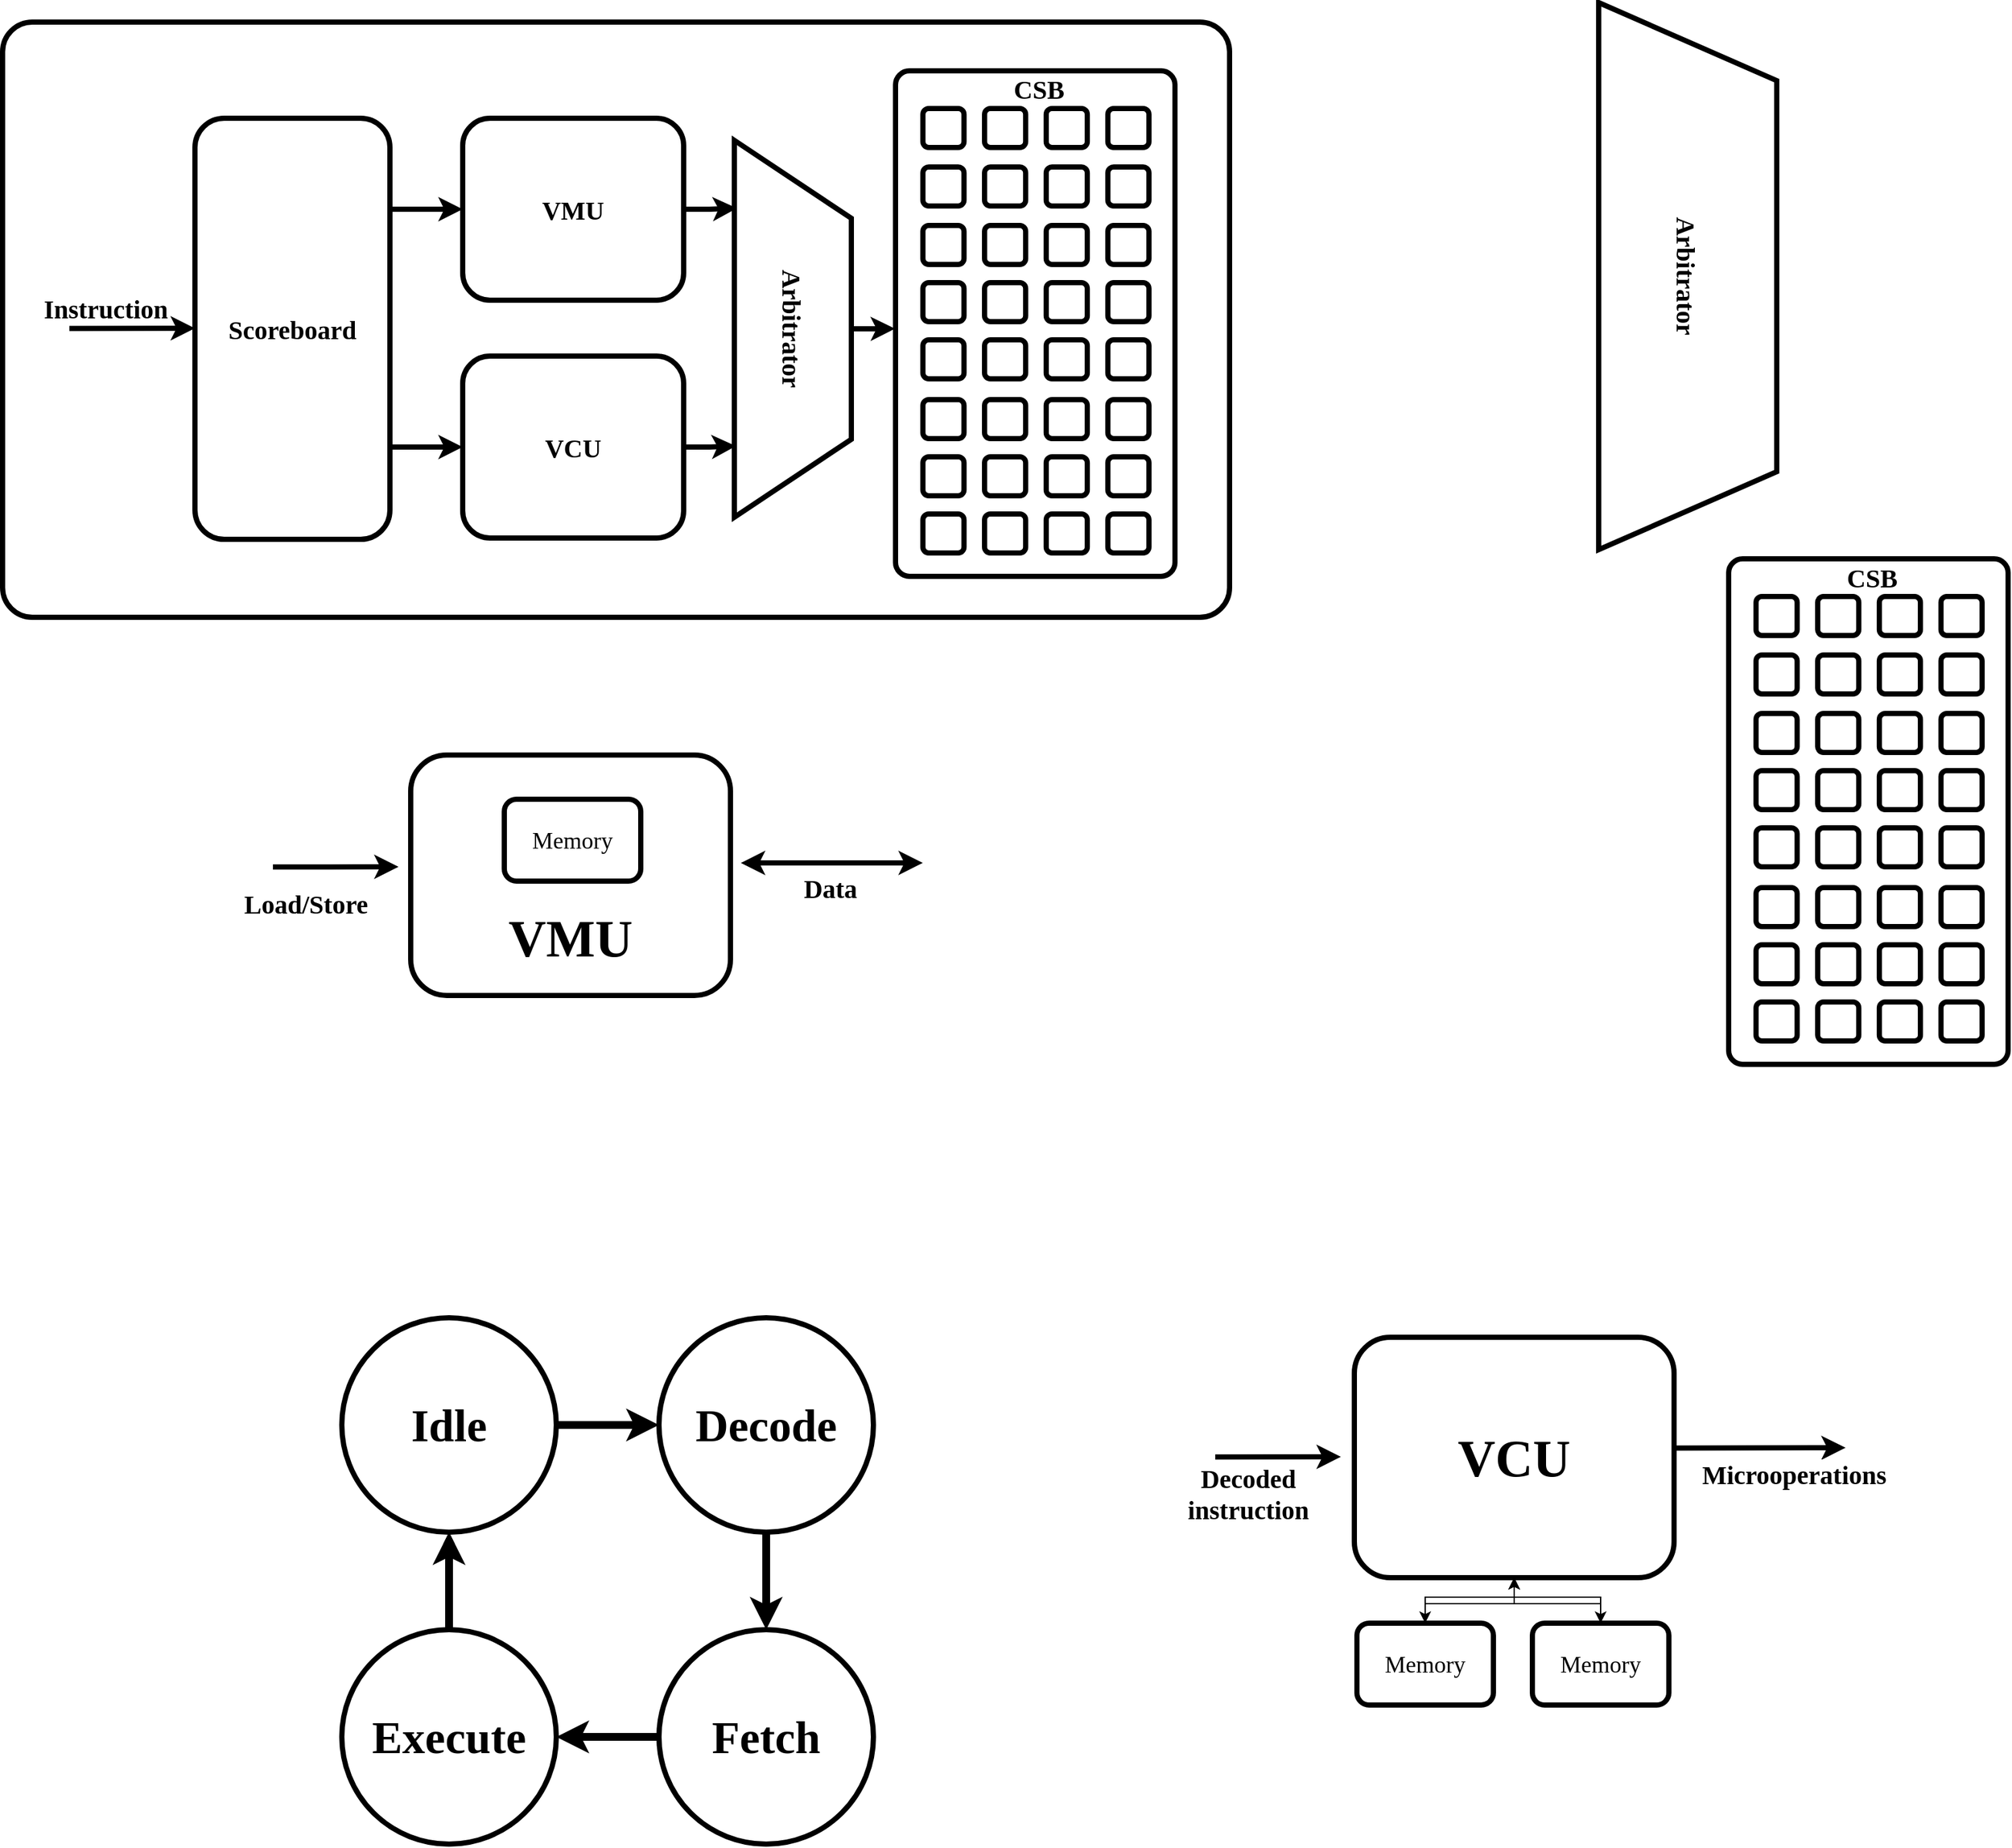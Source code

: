 <mxfile version="21.6.6" type="github">
  <diagram name="Page-1" id="01P2BAcGrZNdCIUBJ1gP">
    <mxGraphModel dx="1459" dy="805" grid="1" gridSize="5" guides="1" tooltips="1" connect="1" arrows="1" fold="1" page="1" pageScale="1" pageWidth="850" pageHeight="1100" math="0" shadow="0">
      <root>
        <mxCell id="0" />
        <mxCell id="1" parent="0" />
        <mxCell id="z2O95b-8UDkkQNOVp0Xu-1" value="" style="rounded=1;whiteSpace=wrap;html=1;fillColor=none;arcSize=5;fontFamily=Comic Sans MS;fontSize=20;labelBorderColor=none;strokeWidth=4;fontStyle=1" parent="1" vertex="1">
          <mxGeometry x="112" y="263" width="944" height="458" as="geometry" />
        </mxCell>
        <mxCell id="z2O95b-8UDkkQNOVp0Xu-12" style="edgeStyle=orthogonalEdgeStyle;rounded=0;orthogonalLoop=1;jettySize=auto;html=1;fontFamily=Comic Sans MS;fontSize=20;entryX=-0.002;entryY=0.51;entryDx=0;entryDy=0;entryPerimeter=0;labelBorderColor=none;strokeWidth=4;fontStyle=1" parent="1" source="z2O95b-8UDkkQNOVp0Xu-3" target="z2O95b-8UDkkQNOVp0Xu-2" edge="1">
          <mxGeometry relative="1" as="geometry" />
        </mxCell>
        <mxCell id="z2O95b-8UDkkQNOVp0Xu-3" value="Arbitrator" style="shape=trapezoid;perimeter=trapezoidPerimeter;whiteSpace=wrap;html=1;fixedSize=1;rotation=90;size=60;fontSize=20;fontFamily=Comic Sans MS;labelBorderColor=none;strokeWidth=4;fontStyle=1" parent="1" vertex="1">
          <mxGeometry x="575" y="454" width="290" height="90" as="geometry" />
        </mxCell>
        <mxCell id="z2O95b-8UDkkQNOVp0Xu-53" style="edgeStyle=orthogonalEdgeStyle;rounded=0;orthogonalLoop=1;jettySize=auto;html=1;entryX=0.18;entryY=0.977;entryDx=0;entryDy=0;entryPerimeter=0;fontFamily=Comic Sans MS;fontSize=20;labelBorderColor=none;strokeWidth=4;fontStyle=1" parent="1" source="z2O95b-8UDkkQNOVp0Xu-4" target="z2O95b-8UDkkQNOVp0Xu-3" edge="1">
          <mxGeometry relative="1" as="geometry" />
        </mxCell>
        <mxCell id="z2O95b-8UDkkQNOVp0Xu-4" value="VMU" style="rounded=1;whiteSpace=wrap;html=1;fontSize=20;fontFamily=Comic Sans MS;labelBorderColor=none;strokeWidth=4;fontStyle=1" parent="1" vertex="1">
          <mxGeometry x="466" y="337" width="170" height="140" as="geometry" />
        </mxCell>
        <mxCell id="z2O95b-8UDkkQNOVp0Xu-56" style="edgeStyle=orthogonalEdgeStyle;rounded=0;orthogonalLoop=1;jettySize=auto;html=1;entryX=0;entryY=0.5;entryDx=0;entryDy=0;exitX=0.997;exitY=0.216;exitDx=0;exitDy=0;exitPerimeter=0;fontFamily=Comic Sans MS;fontSize=20;labelBorderColor=none;strokeWidth=4;fontStyle=1" parent="1" source="z2O95b-8UDkkQNOVp0Xu-6" target="z2O95b-8UDkkQNOVp0Xu-4" edge="1">
          <mxGeometry relative="1" as="geometry" />
        </mxCell>
        <mxCell id="z2O95b-8UDkkQNOVp0Xu-57" style="edgeStyle=orthogonalEdgeStyle;rounded=0;orthogonalLoop=1;jettySize=auto;html=1;entryX=0;entryY=0.5;entryDx=0;entryDy=0;exitX=1.003;exitY=0.781;exitDx=0;exitDy=0;exitPerimeter=0;fontFamily=Comic Sans MS;fontSize=20;labelBorderColor=none;strokeWidth=4;fontStyle=1" parent="1" source="z2O95b-8UDkkQNOVp0Xu-6" target="z2O95b-8UDkkQNOVp0Xu-8" edge="1">
          <mxGeometry relative="1" as="geometry" />
        </mxCell>
        <mxCell id="z2O95b-8UDkkQNOVp0Xu-6" value="Scoreboard" style="rounded=1;whiteSpace=wrap;html=1;fontSize=20;fontFamily=Comic Sans MS;labelBorderColor=none;strokeWidth=4;fontStyle=1" parent="1" vertex="1">
          <mxGeometry x="260" y="337" width="150" height="324" as="geometry" />
        </mxCell>
        <mxCell id="z2O95b-8UDkkQNOVp0Xu-54" style="edgeStyle=orthogonalEdgeStyle;rounded=0;orthogonalLoop=1;jettySize=auto;html=1;entryX=0.811;entryY=0.986;entryDx=0;entryDy=0;entryPerimeter=0;fontFamily=Comic Sans MS;fontSize=20;labelBorderColor=none;strokeWidth=4;fontStyle=1" parent="1" source="z2O95b-8UDkkQNOVp0Xu-8" target="z2O95b-8UDkkQNOVp0Xu-3" edge="1">
          <mxGeometry relative="1" as="geometry" />
        </mxCell>
        <mxCell id="z2O95b-8UDkkQNOVp0Xu-8" value="VCU" style="rounded=1;whiteSpace=wrap;html=1;fontSize=20;fontFamily=Comic Sans MS;labelBorderColor=none;strokeWidth=4;fontStyle=1" parent="1" vertex="1">
          <mxGeometry x="466" y="520" width="170" height="140" as="geometry" />
        </mxCell>
        <mxCell id="z2O95b-8UDkkQNOVp0Xu-47" value="" style="group;fontFamily=Comic Sans MS;fontSize=20;labelBorderColor=none;fontStyle=1" parent="1" vertex="1" connectable="0">
          <mxGeometry x="799" y="304.5" width="215" height="389" as="geometry" />
        </mxCell>
        <mxCell id="z2O95b-8UDkkQNOVp0Xu-2" value="" style="rounded=1;whiteSpace=wrap;html=1;fontSize=20;fontFamily=Comic Sans MS;arcSize=5;labelBorderColor=none;strokeWidth=4;fontStyle=1" parent="z2O95b-8UDkkQNOVp0Xu-47" vertex="1">
          <mxGeometry y="-4" width="215" height="389" as="geometry" />
        </mxCell>
        <mxCell id="z2O95b-8UDkkQNOVp0Xu-15" value="" style="rounded=1;whiteSpace=wrap;html=1;fontFamily=Comic Sans MS;fontSize=20;labelBorderColor=none;strokeWidth=4;fontStyle=1" parent="z2O95b-8UDkkQNOVp0Xu-47" vertex="1">
          <mxGeometry x="21.078" y="25" width="31.618" height="30" as="geometry" />
        </mxCell>
        <mxCell id="z2O95b-8UDkkQNOVp0Xu-16" value="" style="rounded=1;whiteSpace=wrap;html=1;fontFamily=Comic Sans MS;fontSize=20;labelBorderColor=none;strokeWidth=4;fontStyle=1" parent="z2O95b-8UDkkQNOVp0Xu-47" vertex="1">
          <mxGeometry x="68.505" y="25" width="31.618" height="30" as="geometry" />
        </mxCell>
        <mxCell id="z2O95b-8UDkkQNOVp0Xu-17" value="" style="rounded=1;whiteSpace=wrap;html=1;fontFamily=Comic Sans MS;fontSize=20;labelBorderColor=none;strokeWidth=4;fontStyle=1" parent="z2O95b-8UDkkQNOVp0Xu-47" vertex="1">
          <mxGeometry x="115.931" y="25" width="31.618" height="30" as="geometry" />
        </mxCell>
        <mxCell id="z2O95b-8UDkkQNOVp0Xu-18" value="" style="rounded=1;whiteSpace=wrap;html=1;fontFamily=Comic Sans MS;fontSize=20;labelBorderColor=none;strokeWidth=4;fontStyle=1" parent="z2O95b-8UDkkQNOVp0Xu-47" vertex="1">
          <mxGeometry x="163.358" y="25" width="31.618" height="30" as="geometry" />
        </mxCell>
        <mxCell id="z2O95b-8UDkkQNOVp0Xu-19" value="" style="rounded=1;whiteSpace=wrap;html=1;fontFamily=Comic Sans MS;fontSize=20;labelBorderColor=none;strokeWidth=4;fontStyle=1" parent="z2O95b-8UDkkQNOVp0Xu-47" vertex="1">
          <mxGeometry x="21.078" y="70" width="31.618" height="30" as="geometry" />
        </mxCell>
        <mxCell id="z2O95b-8UDkkQNOVp0Xu-20" value="" style="rounded=1;whiteSpace=wrap;html=1;fontFamily=Comic Sans MS;fontSize=20;labelBorderColor=none;strokeWidth=4;fontStyle=1" parent="z2O95b-8UDkkQNOVp0Xu-47" vertex="1">
          <mxGeometry x="68.505" y="70" width="31.618" height="30" as="geometry" />
        </mxCell>
        <mxCell id="z2O95b-8UDkkQNOVp0Xu-21" value="" style="rounded=1;whiteSpace=wrap;html=1;fontFamily=Comic Sans MS;fontSize=20;labelBorderColor=none;strokeWidth=4;fontStyle=1" parent="z2O95b-8UDkkQNOVp0Xu-47" vertex="1">
          <mxGeometry x="115.931" y="70" width="31.618" height="30" as="geometry" />
        </mxCell>
        <mxCell id="z2O95b-8UDkkQNOVp0Xu-22" value="" style="rounded=1;whiteSpace=wrap;html=1;fontFamily=Comic Sans MS;fontSize=20;labelBorderColor=none;strokeWidth=4;fontStyle=1" parent="z2O95b-8UDkkQNOVp0Xu-47" vertex="1">
          <mxGeometry x="163.358" y="70" width="31.618" height="30" as="geometry" />
        </mxCell>
        <mxCell id="z2O95b-8UDkkQNOVp0Xu-23" value="" style="rounded=1;whiteSpace=wrap;html=1;fontFamily=Comic Sans MS;fontSize=20;labelBorderColor=none;strokeWidth=4;fontStyle=1" parent="z2O95b-8UDkkQNOVp0Xu-47" vertex="1">
          <mxGeometry x="21.078" y="115" width="31.618" height="30" as="geometry" />
        </mxCell>
        <mxCell id="z2O95b-8UDkkQNOVp0Xu-24" value="" style="rounded=1;whiteSpace=wrap;html=1;fontFamily=Comic Sans MS;fontSize=20;labelBorderColor=none;strokeWidth=4;fontStyle=1" parent="z2O95b-8UDkkQNOVp0Xu-47" vertex="1">
          <mxGeometry x="68.505" y="115" width="31.618" height="30" as="geometry" />
        </mxCell>
        <mxCell id="z2O95b-8UDkkQNOVp0Xu-25" value="" style="rounded=1;whiteSpace=wrap;html=1;fontFamily=Comic Sans MS;fontSize=20;labelBorderColor=none;strokeWidth=4;fontStyle=1" parent="z2O95b-8UDkkQNOVp0Xu-47" vertex="1">
          <mxGeometry x="115.931" y="115" width="31.618" height="30" as="geometry" />
        </mxCell>
        <mxCell id="z2O95b-8UDkkQNOVp0Xu-26" value="" style="rounded=1;whiteSpace=wrap;html=1;fontFamily=Comic Sans MS;fontSize=20;labelBorderColor=none;strokeWidth=4;fontStyle=1" parent="z2O95b-8UDkkQNOVp0Xu-47" vertex="1">
          <mxGeometry x="163.358" y="115" width="31.618" height="30" as="geometry" />
        </mxCell>
        <mxCell id="z2O95b-8UDkkQNOVp0Xu-27" value="" style="rounded=1;whiteSpace=wrap;html=1;fontFamily=Comic Sans MS;fontSize=20;labelBorderColor=none;strokeWidth=4;fontStyle=1" parent="z2O95b-8UDkkQNOVp0Xu-47" vertex="1">
          <mxGeometry x="21.078" y="159" width="31.618" height="30" as="geometry" />
        </mxCell>
        <mxCell id="z2O95b-8UDkkQNOVp0Xu-28" value="" style="rounded=1;whiteSpace=wrap;html=1;fontFamily=Comic Sans MS;fontSize=20;labelBorderColor=none;strokeWidth=4;fontStyle=1" parent="z2O95b-8UDkkQNOVp0Xu-47" vertex="1">
          <mxGeometry x="68.505" y="159" width="31.618" height="30" as="geometry" />
        </mxCell>
        <mxCell id="z2O95b-8UDkkQNOVp0Xu-29" value="" style="rounded=1;whiteSpace=wrap;html=1;fontFamily=Comic Sans MS;fontSize=20;labelBorderColor=none;strokeWidth=4;fontStyle=1" parent="z2O95b-8UDkkQNOVp0Xu-47" vertex="1">
          <mxGeometry x="115.931" y="159" width="31.618" height="30" as="geometry" />
        </mxCell>
        <mxCell id="z2O95b-8UDkkQNOVp0Xu-30" value="" style="rounded=1;whiteSpace=wrap;html=1;fontFamily=Comic Sans MS;fontSize=20;labelBorderColor=none;strokeWidth=4;fontStyle=1" parent="z2O95b-8UDkkQNOVp0Xu-47" vertex="1">
          <mxGeometry x="163.358" y="159" width="31.618" height="30" as="geometry" />
        </mxCell>
        <mxCell id="z2O95b-8UDkkQNOVp0Xu-31" value="" style="rounded=1;whiteSpace=wrap;html=1;fontFamily=Comic Sans MS;fontSize=20;labelBorderColor=none;strokeWidth=4;fontStyle=1" parent="z2O95b-8UDkkQNOVp0Xu-47" vertex="1">
          <mxGeometry x="21.078" y="203" width="31.618" height="30" as="geometry" />
        </mxCell>
        <mxCell id="z2O95b-8UDkkQNOVp0Xu-32" value="" style="rounded=1;whiteSpace=wrap;html=1;fontFamily=Comic Sans MS;fontSize=20;labelBorderColor=none;strokeWidth=4;fontStyle=1" parent="z2O95b-8UDkkQNOVp0Xu-47" vertex="1">
          <mxGeometry x="68.505" y="203" width="31.618" height="30" as="geometry" />
        </mxCell>
        <mxCell id="z2O95b-8UDkkQNOVp0Xu-33" value="" style="rounded=1;whiteSpace=wrap;html=1;fontFamily=Comic Sans MS;fontSize=20;labelBorderColor=none;strokeWidth=4;fontStyle=1" parent="z2O95b-8UDkkQNOVp0Xu-47" vertex="1">
          <mxGeometry x="115.931" y="203" width="31.618" height="30" as="geometry" />
        </mxCell>
        <mxCell id="z2O95b-8UDkkQNOVp0Xu-34" value="" style="rounded=1;whiteSpace=wrap;html=1;fontFamily=Comic Sans MS;fontSize=20;labelBorderColor=none;strokeWidth=4;fontStyle=1" parent="z2O95b-8UDkkQNOVp0Xu-47" vertex="1">
          <mxGeometry x="163.358" y="203" width="31.618" height="30" as="geometry" />
        </mxCell>
        <mxCell id="z2O95b-8UDkkQNOVp0Xu-35" value="" style="rounded=1;whiteSpace=wrap;html=1;fontFamily=Comic Sans MS;fontSize=20;labelBorderColor=none;strokeWidth=4;fontStyle=1" parent="z2O95b-8UDkkQNOVp0Xu-47" vertex="1">
          <mxGeometry x="21.078" y="249" width="31.618" height="30" as="geometry" />
        </mxCell>
        <mxCell id="z2O95b-8UDkkQNOVp0Xu-36" value="" style="rounded=1;whiteSpace=wrap;html=1;fontFamily=Comic Sans MS;fontSize=20;labelBorderColor=none;strokeWidth=4;fontStyle=1" parent="z2O95b-8UDkkQNOVp0Xu-47" vertex="1">
          <mxGeometry x="68.505" y="249" width="31.618" height="30" as="geometry" />
        </mxCell>
        <mxCell id="z2O95b-8UDkkQNOVp0Xu-37" value="" style="rounded=1;whiteSpace=wrap;html=1;fontFamily=Comic Sans MS;fontSize=20;labelBorderColor=none;strokeWidth=4;fontStyle=1" parent="z2O95b-8UDkkQNOVp0Xu-47" vertex="1">
          <mxGeometry x="115.931" y="249" width="31.618" height="30" as="geometry" />
        </mxCell>
        <mxCell id="z2O95b-8UDkkQNOVp0Xu-38" value="" style="rounded=1;whiteSpace=wrap;html=1;fontFamily=Comic Sans MS;fontSize=20;labelBorderColor=none;strokeWidth=4;fontStyle=1" parent="z2O95b-8UDkkQNOVp0Xu-47" vertex="1">
          <mxGeometry x="163.358" y="249" width="31.618" height="30" as="geometry" />
        </mxCell>
        <mxCell id="z2O95b-8UDkkQNOVp0Xu-39" value="" style="rounded=1;whiteSpace=wrap;html=1;fontFamily=Comic Sans MS;fontSize=20;labelBorderColor=none;strokeWidth=4;fontStyle=1" parent="z2O95b-8UDkkQNOVp0Xu-47" vertex="1">
          <mxGeometry x="21.078" y="293" width="31.618" height="30" as="geometry" />
        </mxCell>
        <mxCell id="z2O95b-8UDkkQNOVp0Xu-40" value="" style="rounded=1;whiteSpace=wrap;html=1;fontFamily=Comic Sans MS;fontSize=20;labelBorderColor=none;strokeWidth=4;fontStyle=1" parent="z2O95b-8UDkkQNOVp0Xu-47" vertex="1">
          <mxGeometry x="68.505" y="293" width="31.618" height="30" as="geometry" />
        </mxCell>
        <mxCell id="z2O95b-8UDkkQNOVp0Xu-41" value="" style="rounded=1;whiteSpace=wrap;html=1;fontFamily=Comic Sans MS;fontSize=20;labelBorderColor=none;strokeWidth=4;fontStyle=1" parent="z2O95b-8UDkkQNOVp0Xu-47" vertex="1">
          <mxGeometry x="115.931" y="293" width="31.618" height="30" as="geometry" />
        </mxCell>
        <mxCell id="z2O95b-8UDkkQNOVp0Xu-42" value="" style="rounded=1;whiteSpace=wrap;html=1;fontFamily=Comic Sans MS;fontSize=20;labelBorderColor=none;strokeWidth=4;fontStyle=1" parent="z2O95b-8UDkkQNOVp0Xu-47" vertex="1">
          <mxGeometry x="163.358" y="293" width="31.618" height="30" as="geometry" />
        </mxCell>
        <mxCell id="z2O95b-8UDkkQNOVp0Xu-43" value="" style="rounded=1;whiteSpace=wrap;html=1;fontFamily=Comic Sans MS;fontSize=20;labelBorderColor=none;strokeWidth=4;fontStyle=1" parent="z2O95b-8UDkkQNOVp0Xu-47" vertex="1">
          <mxGeometry x="21.078" y="337" width="31.618" height="30" as="geometry" />
        </mxCell>
        <mxCell id="z2O95b-8UDkkQNOVp0Xu-44" value="" style="rounded=1;whiteSpace=wrap;html=1;fontFamily=Comic Sans MS;fontSize=20;labelBorderColor=none;strokeWidth=4;fontStyle=1" parent="z2O95b-8UDkkQNOVp0Xu-47" vertex="1">
          <mxGeometry x="68.505" y="337" width="31.618" height="30" as="geometry" />
        </mxCell>
        <mxCell id="z2O95b-8UDkkQNOVp0Xu-45" value="" style="rounded=1;whiteSpace=wrap;html=1;fontFamily=Comic Sans MS;fontSize=20;labelBorderColor=none;strokeWidth=4;fontStyle=1" parent="z2O95b-8UDkkQNOVp0Xu-47" vertex="1">
          <mxGeometry x="115.931" y="337" width="31.618" height="30" as="geometry" />
        </mxCell>
        <mxCell id="z2O95b-8UDkkQNOVp0Xu-46" value="" style="rounded=1;whiteSpace=wrap;html=1;fontFamily=Comic Sans MS;fontSize=20;labelBorderColor=none;strokeWidth=4;fontStyle=1" parent="z2O95b-8UDkkQNOVp0Xu-47" vertex="1">
          <mxGeometry x="163.358" y="337" width="31.618" height="30" as="geometry" />
        </mxCell>
        <mxCell id="z2O95b-8UDkkQNOVp0Xu-58" value="CSB" style="text;html=1;align=center;verticalAlign=middle;resizable=0;points=[];autosize=1;strokeColor=none;fillColor=none;fontFamily=Comic Sans MS;fontSize=20;labelBorderColor=none;fontStyle=1" parent="z2O95b-8UDkkQNOVp0Xu-47" vertex="1">
          <mxGeometry x="81" y="-9" width="58" height="37" as="geometry" />
        </mxCell>
        <mxCell id="z2O95b-8UDkkQNOVp0Xu-62" value="" style="endArrow=classic;html=1;rounded=0;entryX=0.006;entryY=0.365;entryDx=0;entryDy=0;entryPerimeter=0;exitX=0.037;exitY=0.413;exitDx=0;exitDy=0;exitPerimeter=0;fontFamily=Comic Sans MS;fontSize=20;labelBorderColor=none;strokeWidth=4;fontStyle=1" parent="1" edge="1">
          <mxGeometry width="50" height="50" relative="1" as="geometry">
            <mxPoint x="163.362" y="498.733" as="sourcePoint" />
            <mxPoint x="260.0" y="498.58" as="targetPoint" />
          </mxGeometry>
        </mxCell>
        <mxCell id="z2O95b-8UDkkQNOVp0Xu-63" value="Instruction" style="edgeLabel;html=1;align=center;verticalAlign=middle;resizable=0;points=[];fontFamily=Comic Sans MS;fontSize=20;labelBorderColor=none;fontStyle=1" parent="z2O95b-8UDkkQNOVp0Xu-62" vertex="1" connectable="0">
          <mxGeometry x="-0.297" relative="1" as="geometry">
            <mxPoint x="-7" y="-16" as="offset" />
          </mxGeometry>
        </mxCell>
        <mxCell id="Gp5iSERbQgPD30PwmQMo-1" value="Arbitrator" style="shape=trapezoid;perimeter=trapezoidPerimeter;whiteSpace=wrap;html=1;fixedSize=1;rotation=90;size=60;fontSize=20;fontFamily=Comic Sans MS;labelBorderColor=none;strokeWidth=4;fontStyle=1" vertex="1" parent="1">
          <mxGeometry x="1198" y="390" width="421" height="137" as="geometry" />
        </mxCell>
        <mxCell id="Gp5iSERbQgPD30PwmQMo-10" value="" style="edgeStyle=orthogonalEdgeStyle;rounded=0;orthogonalLoop=1;jettySize=auto;html=1;" edge="1" parent="1" source="Gp5iSERbQgPD30PwmQMo-2" target="Gp5iSERbQgPD30PwmQMo-7">
          <mxGeometry relative="1" as="geometry" />
        </mxCell>
        <mxCell id="Gp5iSERbQgPD30PwmQMo-12" style="edgeStyle=orthogonalEdgeStyle;rounded=0;orthogonalLoop=1;jettySize=auto;html=1;entryX=0.5;entryY=0;entryDx=0;entryDy=0;" edge="1" parent="1" source="Gp5iSERbQgPD30PwmQMo-2" target="Gp5iSERbQgPD30PwmQMo-5">
          <mxGeometry relative="1" as="geometry" />
        </mxCell>
        <mxCell id="Gp5iSERbQgPD30PwmQMo-2" value="VCU" style="rounded=1;whiteSpace=wrap;html=1;fontSize=40;fontFamily=Comic Sans MS;labelBorderColor=none;strokeWidth=4;fontStyle=1" vertex="1" parent="1">
          <mxGeometry x="1152" y="1275" width="246" height="185" as="geometry" />
        </mxCell>
        <mxCell id="Gp5iSERbQgPD30PwmQMo-8" value="" style="edgeStyle=orthogonalEdgeStyle;rounded=0;orthogonalLoop=1;jettySize=auto;html=1;" edge="1" parent="1" source="Gp5iSERbQgPD30PwmQMo-5" target="Gp5iSERbQgPD30PwmQMo-2">
          <mxGeometry relative="1" as="geometry" />
        </mxCell>
        <mxCell id="Gp5iSERbQgPD30PwmQMo-5" value="Memory" style="rounded=1;whiteSpace=wrap;html=1;fontSize=18;fontFamily=Comic Sans MS;strokeWidth=4;" vertex="1" parent="1">
          <mxGeometry x="1289" y="1495" width="105" height="63" as="geometry" />
        </mxCell>
        <mxCell id="Gp5iSERbQgPD30PwmQMo-9" value="" style="edgeStyle=orthogonalEdgeStyle;rounded=0;orthogonalLoop=1;jettySize=auto;html=1;" edge="1" parent="1" source="Gp5iSERbQgPD30PwmQMo-7" target="Gp5iSERbQgPD30PwmQMo-2">
          <mxGeometry relative="1" as="geometry" />
        </mxCell>
        <mxCell id="Gp5iSERbQgPD30PwmQMo-7" value="Memory" style="rounded=1;whiteSpace=wrap;html=1;fontSize=18;fontFamily=Comic Sans MS;strokeWidth=4;" vertex="1" parent="1">
          <mxGeometry x="1154" y="1495" width="105" height="63" as="geometry" />
        </mxCell>
        <mxCell id="Gp5iSERbQgPD30PwmQMo-13" value="&lt;br&gt;&lt;br&gt;VMU" style="rounded=1;whiteSpace=wrap;html=1;fontSize=40;fontFamily=Comic Sans MS;labelBorderColor=none;strokeWidth=4;fontStyle=1" vertex="1" parent="1">
          <mxGeometry x="426" y="827" width="246" height="185" as="geometry" />
        </mxCell>
        <mxCell id="Gp5iSERbQgPD30PwmQMo-14" value="Memory" style="rounded=1;whiteSpace=wrap;html=1;fontSize=18;fontFamily=Comic Sans MS;strokeWidth=4;" vertex="1" parent="1">
          <mxGeometry x="498" y="861" width="105" height="63" as="geometry" />
        </mxCell>
        <mxCell id="Gp5iSERbQgPD30PwmQMo-17" value="" style="group;fontFamily=Comic Sans MS;fontSize=20;labelBorderColor=none;fontStyle=1" vertex="1" connectable="0" parent="1">
          <mxGeometry x="1440" y="680" width="215" height="389" as="geometry" />
        </mxCell>
        <mxCell id="Gp5iSERbQgPD30PwmQMo-18" value="" style="rounded=1;whiteSpace=wrap;html=1;fontSize=20;fontFamily=Comic Sans MS;arcSize=5;labelBorderColor=none;strokeWidth=4;fontStyle=1" vertex="1" parent="Gp5iSERbQgPD30PwmQMo-17">
          <mxGeometry y="-4" width="215" height="389" as="geometry" />
        </mxCell>
        <mxCell id="Gp5iSERbQgPD30PwmQMo-19" value="" style="rounded=1;whiteSpace=wrap;html=1;fontFamily=Comic Sans MS;fontSize=20;labelBorderColor=none;strokeWidth=4;fontStyle=1" vertex="1" parent="Gp5iSERbQgPD30PwmQMo-17">
          <mxGeometry x="21.078" y="25" width="31.618" height="30" as="geometry" />
        </mxCell>
        <mxCell id="Gp5iSERbQgPD30PwmQMo-20" value="" style="rounded=1;whiteSpace=wrap;html=1;fontFamily=Comic Sans MS;fontSize=20;labelBorderColor=none;strokeWidth=4;fontStyle=1" vertex="1" parent="Gp5iSERbQgPD30PwmQMo-17">
          <mxGeometry x="68.505" y="25" width="31.618" height="30" as="geometry" />
        </mxCell>
        <mxCell id="Gp5iSERbQgPD30PwmQMo-21" value="" style="rounded=1;whiteSpace=wrap;html=1;fontFamily=Comic Sans MS;fontSize=20;labelBorderColor=none;strokeWidth=4;fontStyle=1" vertex="1" parent="Gp5iSERbQgPD30PwmQMo-17">
          <mxGeometry x="115.931" y="25" width="31.618" height="30" as="geometry" />
        </mxCell>
        <mxCell id="Gp5iSERbQgPD30PwmQMo-22" value="" style="rounded=1;whiteSpace=wrap;html=1;fontFamily=Comic Sans MS;fontSize=20;labelBorderColor=none;strokeWidth=4;fontStyle=1" vertex="1" parent="Gp5iSERbQgPD30PwmQMo-17">
          <mxGeometry x="163.358" y="25" width="31.618" height="30" as="geometry" />
        </mxCell>
        <mxCell id="Gp5iSERbQgPD30PwmQMo-23" value="" style="rounded=1;whiteSpace=wrap;html=1;fontFamily=Comic Sans MS;fontSize=20;labelBorderColor=none;strokeWidth=4;fontStyle=1" vertex="1" parent="Gp5iSERbQgPD30PwmQMo-17">
          <mxGeometry x="21.078" y="70" width="31.618" height="30" as="geometry" />
        </mxCell>
        <mxCell id="Gp5iSERbQgPD30PwmQMo-24" value="" style="rounded=1;whiteSpace=wrap;html=1;fontFamily=Comic Sans MS;fontSize=20;labelBorderColor=none;strokeWidth=4;fontStyle=1" vertex="1" parent="Gp5iSERbQgPD30PwmQMo-17">
          <mxGeometry x="68.505" y="70" width="31.618" height="30" as="geometry" />
        </mxCell>
        <mxCell id="Gp5iSERbQgPD30PwmQMo-25" value="" style="rounded=1;whiteSpace=wrap;html=1;fontFamily=Comic Sans MS;fontSize=20;labelBorderColor=none;strokeWidth=4;fontStyle=1" vertex="1" parent="Gp5iSERbQgPD30PwmQMo-17">
          <mxGeometry x="115.931" y="70" width="31.618" height="30" as="geometry" />
        </mxCell>
        <mxCell id="Gp5iSERbQgPD30PwmQMo-26" value="" style="rounded=1;whiteSpace=wrap;html=1;fontFamily=Comic Sans MS;fontSize=20;labelBorderColor=none;strokeWidth=4;fontStyle=1" vertex="1" parent="Gp5iSERbQgPD30PwmQMo-17">
          <mxGeometry x="163.358" y="70" width="31.618" height="30" as="geometry" />
        </mxCell>
        <mxCell id="Gp5iSERbQgPD30PwmQMo-27" value="" style="rounded=1;whiteSpace=wrap;html=1;fontFamily=Comic Sans MS;fontSize=20;labelBorderColor=none;strokeWidth=4;fontStyle=1" vertex="1" parent="Gp5iSERbQgPD30PwmQMo-17">
          <mxGeometry x="21.078" y="115" width="31.618" height="30" as="geometry" />
        </mxCell>
        <mxCell id="Gp5iSERbQgPD30PwmQMo-28" value="" style="rounded=1;whiteSpace=wrap;html=1;fontFamily=Comic Sans MS;fontSize=20;labelBorderColor=none;strokeWidth=4;fontStyle=1" vertex="1" parent="Gp5iSERbQgPD30PwmQMo-17">
          <mxGeometry x="68.505" y="115" width="31.618" height="30" as="geometry" />
        </mxCell>
        <mxCell id="Gp5iSERbQgPD30PwmQMo-29" value="" style="rounded=1;whiteSpace=wrap;html=1;fontFamily=Comic Sans MS;fontSize=20;labelBorderColor=none;strokeWidth=4;fontStyle=1" vertex="1" parent="Gp5iSERbQgPD30PwmQMo-17">
          <mxGeometry x="115.931" y="115" width="31.618" height="30" as="geometry" />
        </mxCell>
        <mxCell id="Gp5iSERbQgPD30PwmQMo-30" value="" style="rounded=1;whiteSpace=wrap;html=1;fontFamily=Comic Sans MS;fontSize=20;labelBorderColor=none;strokeWidth=4;fontStyle=1" vertex="1" parent="Gp5iSERbQgPD30PwmQMo-17">
          <mxGeometry x="163.358" y="115" width="31.618" height="30" as="geometry" />
        </mxCell>
        <mxCell id="Gp5iSERbQgPD30PwmQMo-31" value="" style="rounded=1;whiteSpace=wrap;html=1;fontFamily=Comic Sans MS;fontSize=20;labelBorderColor=none;strokeWidth=4;fontStyle=1" vertex="1" parent="Gp5iSERbQgPD30PwmQMo-17">
          <mxGeometry x="21.078" y="159" width="31.618" height="30" as="geometry" />
        </mxCell>
        <mxCell id="Gp5iSERbQgPD30PwmQMo-32" value="" style="rounded=1;whiteSpace=wrap;html=1;fontFamily=Comic Sans MS;fontSize=20;labelBorderColor=none;strokeWidth=4;fontStyle=1" vertex="1" parent="Gp5iSERbQgPD30PwmQMo-17">
          <mxGeometry x="68.505" y="159" width="31.618" height="30" as="geometry" />
        </mxCell>
        <mxCell id="Gp5iSERbQgPD30PwmQMo-33" value="" style="rounded=1;whiteSpace=wrap;html=1;fontFamily=Comic Sans MS;fontSize=20;labelBorderColor=none;strokeWidth=4;fontStyle=1" vertex="1" parent="Gp5iSERbQgPD30PwmQMo-17">
          <mxGeometry x="115.931" y="159" width="31.618" height="30" as="geometry" />
        </mxCell>
        <mxCell id="Gp5iSERbQgPD30PwmQMo-34" value="" style="rounded=1;whiteSpace=wrap;html=1;fontFamily=Comic Sans MS;fontSize=20;labelBorderColor=none;strokeWidth=4;fontStyle=1" vertex="1" parent="Gp5iSERbQgPD30PwmQMo-17">
          <mxGeometry x="163.358" y="159" width="31.618" height="30" as="geometry" />
        </mxCell>
        <mxCell id="Gp5iSERbQgPD30PwmQMo-35" value="" style="rounded=1;whiteSpace=wrap;html=1;fontFamily=Comic Sans MS;fontSize=20;labelBorderColor=none;strokeWidth=4;fontStyle=1" vertex="1" parent="Gp5iSERbQgPD30PwmQMo-17">
          <mxGeometry x="21.078" y="203" width="31.618" height="30" as="geometry" />
        </mxCell>
        <mxCell id="Gp5iSERbQgPD30PwmQMo-36" value="" style="rounded=1;whiteSpace=wrap;html=1;fontFamily=Comic Sans MS;fontSize=20;labelBorderColor=none;strokeWidth=4;fontStyle=1" vertex="1" parent="Gp5iSERbQgPD30PwmQMo-17">
          <mxGeometry x="68.505" y="203" width="31.618" height="30" as="geometry" />
        </mxCell>
        <mxCell id="Gp5iSERbQgPD30PwmQMo-37" value="" style="rounded=1;whiteSpace=wrap;html=1;fontFamily=Comic Sans MS;fontSize=20;labelBorderColor=none;strokeWidth=4;fontStyle=1" vertex="1" parent="Gp5iSERbQgPD30PwmQMo-17">
          <mxGeometry x="115.931" y="203" width="31.618" height="30" as="geometry" />
        </mxCell>
        <mxCell id="Gp5iSERbQgPD30PwmQMo-38" value="" style="rounded=1;whiteSpace=wrap;html=1;fontFamily=Comic Sans MS;fontSize=20;labelBorderColor=none;strokeWidth=4;fontStyle=1" vertex="1" parent="Gp5iSERbQgPD30PwmQMo-17">
          <mxGeometry x="163.358" y="203" width="31.618" height="30" as="geometry" />
        </mxCell>
        <mxCell id="Gp5iSERbQgPD30PwmQMo-39" value="" style="rounded=1;whiteSpace=wrap;html=1;fontFamily=Comic Sans MS;fontSize=20;labelBorderColor=none;strokeWidth=4;fontStyle=1" vertex="1" parent="Gp5iSERbQgPD30PwmQMo-17">
          <mxGeometry x="21.078" y="249" width="31.618" height="30" as="geometry" />
        </mxCell>
        <mxCell id="Gp5iSERbQgPD30PwmQMo-40" value="" style="rounded=1;whiteSpace=wrap;html=1;fontFamily=Comic Sans MS;fontSize=20;labelBorderColor=none;strokeWidth=4;fontStyle=1" vertex="1" parent="Gp5iSERbQgPD30PwmQMo-17">
          <mxGeometry x="68.505" y="249" width="31.618" height="30" as="geometry" />
        </mxCell>
        <mxCell id="Gp5iSERbQgPD30PwmQMo-41" value="" style="rounded=1;whiteSpace=wrap;html=1;fontFamily=Comic Sans MS;fontSize=20;labelBorderColor=none;strokeWidth=4;fontStyle=1" vertex="1" parent="Gp5iSERbQgPD30PwmQMo-17">
          <mxGeometry x="115.931" y="249" width="31.618" height="30" as="geometry" />
        </mxCell>
        <mxCell id="Gp5iSERbQgPD30PwmQMo-42" value="" style="rounded=1;whiteSpace=wrap;html=1;fontFamily=Comic Sans MS;fontSize=20;labelBorderColor=none;strokeWidth=4;fontStyle=1" vertex="1" parent="Gp5iSERbQgPD30PwmQMo-17">
          <mxGeometry x="163.358" y="249" width="31.618" height="30" as="geometry" />
        </mxCell>
        <mxCell id="Gp5iSERbQgPD30PwmQMo-43" value="" style="rounded=1;whiteSpace=wrap;html=1;fontFamily=Comic Sans MS;fontSize=20;labelBorderColor=none;strokeWidth=4;fontStyle=1" vertex="1" parent="Gp5iSERbQgPD30PwmQMo-17">
          <mxGeometry x="21.078" y="293" width="31.618" height="30" as="geometry" />
        </mxCell>
        <mxCell id="Gp5iSERbQgPD30PwmQMo-44" value="" style="rounded=1;whiteSpace=wrap;html=1;fontFamily=Comic Sans MS;fontSize=20;labelBorderColor=none;strokeWidth=4;fontStyle=1" vertex="1" parent="Gp5iSERbQgPD30PwmQMo-17">
          <mxGeometry x="68.505" y="293" width="31.618" height="30" as="geometry" />
        </mxCell>
        <mxCell id="Gp5iSERbQgPD30PwmQMo-45" value="" style="rounded=1;whiteSpace=wrap;html=1;fontFamily=Comic Sans MS;fontSize=20;labelBorderColor=none;strokeWidth=4;fontStyle=1" vertex="1" parent="Gp5iSERbQgPD30PwmQMo-17">
          <mxGeometry x="115.931" y="293" width="31.618" height="30" as="geometry" />
        </mxCell>
        <mxCell id="Gp5iSERbQgPD30PwmQMo-46" value="" style="rounded=1;whiteSpace=wrap;html=1;fontFamily=Comic Sans MS;fontSize=20;labelBorderColor=none;strokeWidth=4;fontStyle=1" vertex="1" parent="Gp5iSERbQgPD30PwmQMo-17">
          <mxGeometry x="163.358" y="293" width="31.618" height="30" as="geometry" />
        </mxCell>
        <mxCell id="Gp5iSERbQgPD30PwmQMo-47" value="" style="rounded=1;whiteSpace=wrap;html=1;fontFamily=Comic Sans MS;fontSize=20;labelBorderColor=none;strokeWidth=4;fontStyle=1" vertex="1" parent="Gp5iSERbQgPD30PwmQMo-17">
          <mxGeometry x="21.078" y="337" width="31.618" height="30" as="geometry" />
        </mxCell>
        <mxCell id="Gp5iSERbQgPD30PwmQMo-48" value="" style="rounded=1;whiteSpace=wrap;html=1;fontFamily=Comic Sans MS;fontSize=20;labelBorderColor=none;strokeWidth=4;fontStyle=1" vertex="1" parent="Gp5iSERbQgPD30PwmQMo-17">
          <mxGeometry x="68.505" y="337" width="31.618" height="30" as="geometry" />
        </mxCell>
        <mxCell id="Gp5iSERbQgPD30PwmQMo-49" value="" style="rounded=1;whiteSpace=wrap;html=1;fontFamily=Comic Sans MS;fontSize=20;labelBorderColor=none;strokeWidth=4;fontStyle=1" vertex="1" parent="Gp5iSERbQgPD30PwmQMo-17">
          <mxGeometry x="115.931" y="337" width="31.618" height="30" as="geometry" />
        </mxCell>
        <mxCell id="Gp5iSERbQgPD30PwmQMo-50" value="" style="rounded=1;whiteSpace=wrap;html=1;fontFamily=Comic Sans MS;fontSize=20;labelBorderColor=none;strokeWidth=4;fontStyle=1" vertex="1" parent="Gp5iSERbQgPD30PwmQMo-17">
          <mxGeometry x="163.358" y="337" width="31.618" height="30" as="geometry" />
        </mxCell>
        <mxCell id="Gp5iSERbQgPD30PwmQMo-51" value="CSB" style="text;html=1;align=center;verticalAlign=middle;resizable=0;points=[];autosize=1;strokeColor=none;fillColor=none;fontFamily=Comic Sans MS;fontSize=20;labelBorderColor=none;fontStyle=1" vertex="1" parent="Gp5iSERbQgPD30PwmQMo-17">
          <mxGeometry x="81" y="-9" width="58" height="37" as="geometry" />
        </mxCell>
        <mxCell id="Gp5iSERbQgPD30PwmQMo-61" value="" style="edgeStyle=orthogonalEdgeStyle;rounded=0;orthogonalLoop=1;jettySize=auto;html=1;strokeWidth=6;" edge="1" parent="1" source="Gp5iSERbQgPD30PwmQMo-53" target="Gp5iSERbQgPD30PwmQMo-56">
          <mxGeometry relative="1" as="geometry" />
        </mxCell>
        <mxCell id="Gp5iSERbQgPD30PwmQMo-53" value="Idle" style="ellipse;whiteSpace=wrap;html=1;aspect=fixed;strokeWidth=4;fontSize=35;fontFamily=Comic Sans MS;fontStyle=1" vertex="1" parent="1">
          <mxGeometry x="373" y="1260" width="165" height="165" as="geometry" />
        </mxCell>
        <mxCell id="Gp5iSERbQgPD30PwmQMo-62" value="" style="edgeStyle=orthogonalEdgeStyle;rounded=0;orthogonalLoop=1;jettySize=auto;html=1;strokeWidth=6;" edge="1" parent="1" source="Gp5iSERbQgPD30PwmQMo-56" target="Gp5iSERbQgPD30PwmQMo-57">
          <mxGeometry relative="1" as="geometry" />
        </mxCell>
        <mxCell id="Gp5iSERbQgPD30PwmQMo-56" value="Decode" style="ellipse;whiteSpace=wrap;html=1;aspect=fixed;strokeWidth=4;fontSize=35;fontFamily=Comic Sans MS;fontStyle=1" vertex="1" parent="1">
          <mxGeometry x="617" y="1260" width="165" height="165" as="geometry" />
        </mxCell>
        <mxCell id="Gp5iSERbQgPD30PwmQMo-63" value="" style="edgeStyle=orthogonalEdgeStyle;rounded=0;orthogonalLoop=1;jettySize=auto;html=1;strokeWidth=6;" edge="1" parent="1" source="Gp5iSERbQgPD30PwmQMo-57" target="Gp5iSERbQgPD30PwmQMo-58">
          <mxGeometry relative="1" as="geometry" />
        </mxCell>
        <mxCell id="Gp5iSERbQgPD30PwmQMo-57" value="Fetch" style="ellipse;whiteSpace=wrap;html=1;aspect=fixed;strokeWidth=4;fontSize=35;fontFamily=Comic Sans MS;fontStyle=1" vertex="1" parent="1">
          <mxGeometry x="617" y="1500" width="165" height="165" as="geometry" />
        </mxCell>
        <mxCell id="Gp5iSERbQgPD30PwmQMo-64" value="" style="edgeStyle=orthogonalEdgeStyle;rounded=0;orthogonalLoop=1;jettySize=auto;html=1;" edge="1" parent="1" source="Gp5iSERbQgPD30PwmQMo-58" target="Gp5iSERbQgPD30PwmQMo-53">
          <mxGeometry relative="1" as="geometry" />
        </mxCell>
        <mxCell id="Gp5iSERbQgPD30PwmQMo-65" value="" style="edgeStyle=orthogonalEdgeStyle;rounded=0;orthogonalLoop=1;jettySize=auto;html=1;strokeWidth=6;" edge="1" parent="1" source="Gp5iSERbQgPD30PwmQMo-58" target="Gp5iSERbQgPD30PwmQMo-53">
          <mxGeometry relative="1" as="geometry" />
        </mxCell>
        <mxCell id="Gp5iSERbQgPD30PwmQMo-58" value="Execute" style="ellipse;whiteSpace=wrap;html=1;aspect=fixed;strokeWidth=4;fontSize=35;fontFamily=Comic Sans MS;fontStyle=1" vertex="1" parent="1">
          <mxGeometry x="373" y="1500" width="165" height="165" as="geometry" />
        </mxCell>
        <mxCell id="Gp5iSERbQgPD30PwmQMo-68" value="" style="endArrow=classic;html=1;rounded=0;entryX=0.006;entryY=0.365;entryDx=0;entryDy=0;entryPerimeter=0;exitX=0.037;exitY=0.413;exitDx=0;exitDy=0;exitPerimeter=0;fontFamily=Comic Sans MS;fontSize=20;labelBorderColor=none;strokeWidth=4;fontStyle=1" edge="1" parent="1">
          <mxGeometry width="50" height="50" relative="1" as="geometry">
            <mxPoint x="1045.002" y="1367.123" as="sourcePoint" />
            <mxPoint x="1141.64" y="1366.97" as="targetPoint" />
          </mxGeometry>
        </mxCell>
        <mxCell id="Gp5iSERbQgPD30PwmQMo-69" value="Decoded&lt;br&gt;instruction" style="edgeLabel;html=1;align=center;verticalAlign=middle;resizable=0;points=[];fontFamily=Comic Sans MS;fontSize=20;labelBorderColor=none;fontStyle=1" vertex="1" connectable="0" parent="Gp5iSERbQgPD30PwmQMo-68">
          <mxGeometry x="-0.297" relative="1" as="geometry">
            <mxPoint x="-9" y="28" as="offset" />
          </mxGeometry>
        </mxCell>
        <mxCell id="Gp5iSERbQgPD30PwmQMo-70" value="" style="endArrow=classic;html=1;rounded=0;exitX=1.007;exitY=0.461;exitDx=0;exitDy=0;fontFamily=Comic Sans MS;fontSize=20;labelBorderColor=none;strokeWidth=4;fontStyle=1;exitPerimeter=0;" edge="1" parent="1" source="Gp5iSERbQgPD30PwmQMo-2">
          <mxGeometry width="50" height="50" relative="1" as="geometry">
            <mxPoint x="1440.002" y="1365.153" as="sourcePoint" />
            <mxPoint x="1530" y="1360" as="targetPoint" />
          </mxGeometry>
        </mxCell>
        <mxCell id="Gp5iSERbQgPD30PwmQMo-71" value="Microoperations" style="edgeLabel;html=1;align=center;verticalAlign=middle;resizable=0;points=[];fontFamily=Comic Sans MS;fontSize=20;labelBorderColor=none;fontStyle=1" vertex="1" connectable="0" parent="Gp5iSERbQgPD30PwmQMo-70">
          <mxGeometry x="-0.297" relative="1" as="geometry">
            <mxPoint x="44" y="20" as="offset" />
          </mxGeometry>
        </mxCell>
        <mxCell id="Gp5iSERbQgPD30PwmQMo-73" value="" style="endArrow=classic;html=1;rounded=0;entryX=0.006;entryY=0.365;entryDx=0;entryDy=0;entryPerimeter=0;exitX=0.037;exitY=0.413;exitDx=0;exitDy=0;exitPerimeter=0;fontFamily=Comic Sans MS;fontSize=20;labelBorderColor=none;strokeWidth=4;fontStyle=1" edge="1" parent="1">
          <mxGeometry width="50" height="50" relative="1" as="geometry">
            <mxPoint x="320.002" y="913.153" as="sourcePoint" />
            <mxPoint x="416.64" y="913" as="targetPoint" />
          </mxGeometry>
        </mxCell>
        <mxCell id="Gp5iSERbQgPD30PwmQMo-74" value="Load/Store" style="edgeLabel;html=1;align=center;verticalAlign=middle;resizable=0;points=[];fontFamily=Comic Sans MS;fontSize=20;labelBorderColor=none;fontStyle=1" vertex="1" connectable="0" parent="Gp5iSERbQgPD30PwmQMo-73">
          <mxGeometry x="-0.297" relative="1" as="geometry">
            <mxPoint x="-9" y="28" as="offset" />
          </mxGeometry>
        </mxCell>
        <mxCell id="Gp5iSERbQgPD30PwmQMo-75" value="" style="endArrow=classic;html=1;rounded=0;exitX=1.007;exitY=0.461;exitDx=0;exitDy=0;fontFamily=Comic Sans MS;fontSize=20;labelBorderColor=none;strokeWidth=4;fontStyle=1;exitPerimeter=0;" edge="1" parent="1">
          <mxGeometry width="50" height="50" relative="1" as="geometry">
            <mxPoint x="690" y="910" as="sourcePoint" />
            <mxPoint x="820" y="910" as="targetPoint" />
          </mxGeometry>
        </mxCell>
        <mxCell id="Gp5iSERbQgPD30PwmQMo-76" value="Data&amp;nbsp;" style="edgeLabel;html=1;align=center;verticalAlign=middle;resizable=0;points=[];fontFamily=Comic Sans MS;fontSize=20;labelBorderColor=none;fontStyle=1" vertex="1" connectable="0" parent="Gp5iSERbQgPD30PwmQMo-75">
          <mxGeometry x="-0.297" relative="1" as="geometry">
            <mxPoint x="15" y="19" as="offset" />
          </mxGeometry>
        </mxCell>
        <mxCell id="Gp5iSERbQgPD30PwmQMo-77" value="" style="endArrow=classic;html=1;rounded=0;exitX=1.007;exitY=0.461;exitDx=0;exitDy=0;fontFamily=Comic Sans MS;fontSize=20;labelBorderColor=none;strokeWidth=4;fontStyle=1;exitPerimeter=0;" edge="1" parent="1">
          <mxGeometry width="50" height="50" relative="1" as="geometry">
            <mxPoint x="785" y="910" as="sourcePoint" />
            <mxPoint x="680" y="910" as="targetPoint" />
          </mxGeometry>
        </mxCell>
      </root>
    </mxGraphModel>
  </diagram>
</mxfile>
